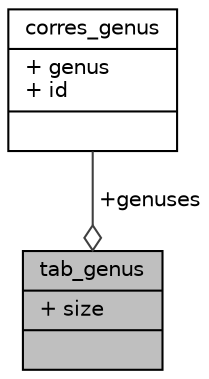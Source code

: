 digraph "tab_genus"
{
 // LATEX_PDF_SIZE
  edge [fontname="Helvetica",fontsize="10",labelfontname="Helvetica",labelfontsize="10"];
  node [fontname="Helvetica",fontsize="10",shape=record];
  Node1 [label="{tab_genus\n|+ size\l|}",height=0.2,width=0.4,color="black", fillcolor="grey75", style="filled", fontcolor="black",tooltip="structure de tableau et taille associée"];
  Node2 -> Node1 [color="grey25",fontsize="10",style="solid",label=" +genuses" ,arrowhead="odiamond",fontname="Helvetica"];
  Node2 [label="{corres_genus\n|+ genus\l+ id\l|}",height=0.2,width=0.4,color="black", fillcolor="white", style="filled",URL="$structcorres__genus.html",tooltip="structure associant une genre à une identifiant"];
}
